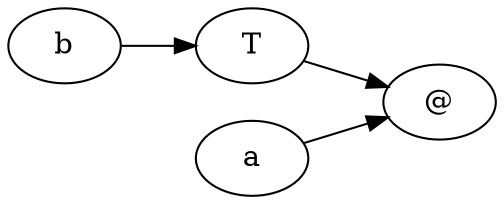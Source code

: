 digraph {
rankdir="LR";
n4[label=<@>]
n3 -> n4
n0 -> n4
n3[label=<T>]
n1 -> n3
n1[label=<b>]
n0[label=<a>]
}

